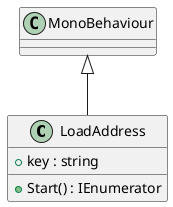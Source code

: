@startuml
class LoadAddress {
    + key : string
    + Start() : IEnumerator
}
MonoBehaviour <|-- LoadAddress
@enduml
